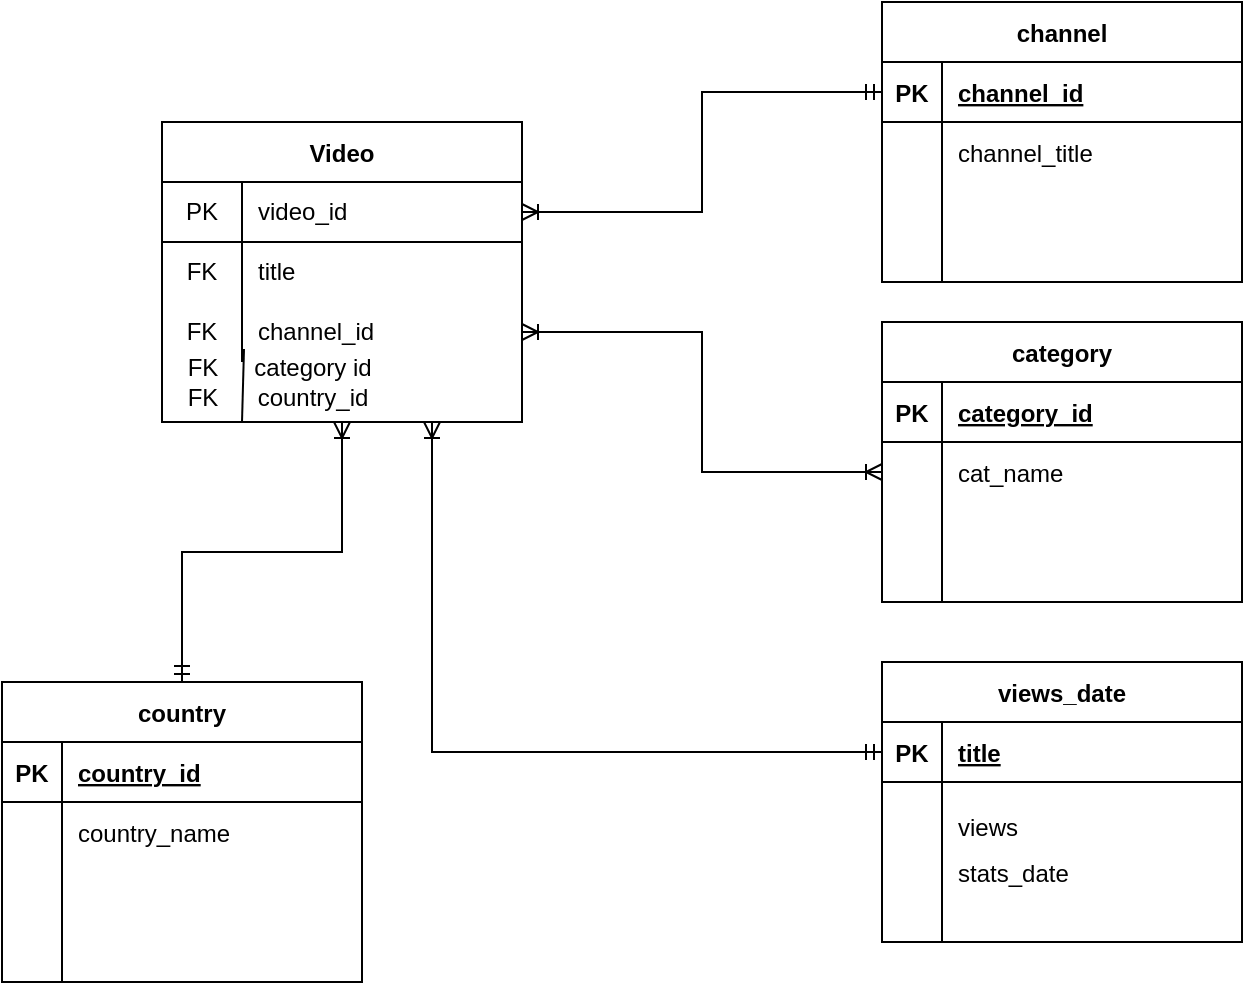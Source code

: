 <mxfile version="16.1.0" type="device"><diagram id="R2lEEEUBdFMjLlhIrx00" name="Page-1"><mxGraphModel dx="1038" dy="547" grid="1" gridSize="10" guides="1" tooltips="1" connect="1" arrows="1" fold="1" page="1" pageScale="1" pageWidth="850" pageHeight="1100" math="0" shadow="0" extFonts="Permanent Marker^https://fonts.googleapis.com/css?family=Permanent+Marker"><root><mxCell id="0"/><mxCell id="1" parent="0"/><mxCell id="6T2A3ENvG6SFPS59XF7U-42" style="edgeStyle=orthogonalEdgeStyle;rounded=0;orthogonalLoop=1;jettySize=auto;html=1;exitX=0.5;exitY=1;exitDx=0;exitDy=0;entryX=0.5;entryY=0;entryDx=0;entryDy=0;startArrow=ERoneToMany;startFill=0;endArrow=ERmandOne;endFill=0;" parent="1" source="6T2A3ENvG6SFPS59XF7U-1" target="6T2A3ENvG6SFPS59XF7U-29" edge="1"><mxGeometry relative="1" as="geometry"/></mxCell><mxCell id="lc3aa6uoqIrj6Sx0VL17-15" style="edgeStyle=orthogonalEdgeStyle;rounded=0;orthogonalLoop=1;jettySize=auto;html=1;exitX=0.75;exitY=1;exitDx=0;exitDy=0;entryX=0;entryY=0.5;entryDx=0;entryDy=0;startArrow=ERoneToMany;startFill=0;endArrow=ERmandOne;endFill=0;" parent="1" source="6T2A3ENvG6SFPS59XF7U-1" target="lc3aa6uoqIrj6Sx0VL17-3" edge="1"><mxGeometry relative="1" as="geometry"/></mxCell><mxCell id="6T2A3ENvG6SFPS59XF7U-1" value="Video" style="shape=table;startSize=30;container=1;collapsible=0;childLayout=tableLayout;fixedRows=1;rowLines=0;fontStyle=1;align=center;pointerEvents=1;" parent="1" vertex="1"><mxGeometry x="90" y="90" width="180" height="150" as="geometry"/></mxCell><mxCell id="6T2A3ENvG6SFPS59XF7U-2" value="" style="shape=partialRectangle;html=1;whiteSpace=wrap;collapsible=0;dropTarget=0;pointerEvents=1;fillColor=none;top=0;left=0;bottom=1;right=0;points=[[0,0.5],[1,0.5]];portConstraint=eastwest;" parent="6T2A3ENvG6SFPS59XF7U-1" vertex="1"><mxGeometry y="30" width="180" height="30" as="geometry"/></mxCell><mxCell id="6T2A3ENvG6SFPS59XF7U-3" value="PK" style="shape=partialRectangle;html=1;whiteSpace=wrap;connectable=0;fillColor=none;top=0;left=0;bottom=0;right=0;overflow=hidden;pointerEvents=1;" parent="6T2A3ENvG6SFPS59XF7U-2" vertex="1"><mxGeometry width="40" height="30" as="geometry"><mxRectangle width="40" height="30" as="alternateBounds"/></mxGeometry></mxCell><mxCell id="6T2A3ENvG6SFPS59XF7U-4" value="video_id" style="shape=partialRectangle;html=1;whiteSpace=wrap;connectable=0;fillColor=none;top=0;left=0;bottom=0;right=0;align=left;spacingLeft=6;overflow=hidden;pointerEvents=1;" parent="6T2A3ENvG6SFPS59XF7U-2" vertex="1"><mxGeometry x="40" width="140" height="30" as="geometry"><mxRectangle width="140" height="30" as="alternateBounds"/></mxGeometry></mxCell><mxCell id="6T2A3ENvG6SFPS59XF7U-5" value="" style="shape=partialRectangle;html=1;whiteSpace=wrap;collapsible=0;dropTarget=0;pointerEvents=1;fillColor=none;top=0;left=0;bottom=0;right=0;points=[[0,0.5],[1,0.5]];portConstraint=eastwest;" parent="6T2A3ENvG6SFPS59XF7U-1" vertex="1"><mxGeometry y="60" width="180" height="30" as="geometry"/></mxCell><mxCell id="6T2A3ENvG6SFPS59XF7U-6" value="" style="shape=partialRectangle;html=1;whiteSpace=wrap;connectable=0;fillColor=none;top=0;left=0;bottom=0;right=0;overflow=hidden;pointerEvents=1;" parent="6T2A3ENvG6SFPS59XF7U-5" vertex="1"><mxGeometry width="40" height="30" as="geometry"><mxRectangle width="40" height="30" as="alternateBounds"/></mxGeometry></mxCell><mxCell id="6T2A3ENvG6SFPS59XF7U-7" value="title" style="shape=partialRectangle;html=1;whiteSpace=wrap;connectable=0;fillColor=none;top=0;left=0;bottom=0;right=0;align=left;spacingLeft=6;overflow=hidden;pointerEvents=1;" parent="6T2A3ENvG6SFPS59XF7U-5" vertex="1"><mxGeometry x="40" width="140" height="30" as="geometry"><mxRectangle width="140" height="30" as="alternateBounds"/></mxGeometry></mxCell><mxCell id="6T2A3ENvG6SFPS59XF7U-8" value="" style="shape=partialRectangle;html=1;whiteSpace=wrap;collapsible=0;dropTarget=0;pointerEvents=1;fillColor=none;top=0;left=0;bottom=0;right=0;points=[[0,0.5],[1,0.5]];portConstraint=eastwest;" parent="6T2A3ENvG6SFPS59XF7U-1" vertex="1"><mxGeometry y="90" width="180" height="30" as="geometry"/></mxCell><mxCell id="6T2A3ENvG6SFPS59XF7U-9" value="FK" style="shape=partialRectangle;html=1;whiteSpace=wrap;connectable=0;fillColor=none;top=0;left=0;bottom=0;right=0;overflow=hidden;pointerEvents=1;" parent="6T2A3ENvG6SFPS59XF7U-8" vertex="1"><mxGeometry width="40" height="30" as="geometry"><mxRectangle width="40" height="30" as="alternateBounds"/></mxGeometry></mxCell><mxCell id="6T2A3ENvG6SFPS59XF7U-10" value="channel_id" style="shape=partialRectangle;html=1;whiteSpace=wrap;connectable=0;fillColor=none;top=0;left=0;bottom=0;right=0;align=left;spacingLeft=6;overflow=hidden;pointerEvents=1;" parent="6T2A3ENvG6SFPS59XF7U-8" vertex="1"><mxGeometry x="40" width="140" height="30" as="geometry"><mxRectangle width="140" height="30" as="alternateBounds"/></mxGeometry></mxCell><mxCell id="6T2A3ENvG6SFPS59XF7U-11" value="FK&lt;br&gt;FK" style="text;html=1;align=center;verticalAlign=middle;resizable=0;points=[];autosize=1;strokeColor=none;fillColor=none;" parent="1" vertex="1"><mxGeometry x="95" y="205" width="30" height="30" as="geometry"/></mxCell><mxCell id="6T2A3ENvG6SFPS59XF7U-12" value="category id&lt;br&gt;country_id" style="text;html=1;align=center;verticalAlign=middle;resizable=0;points=[];autosize=1;strokeColor=none;fillColor=none;" parent="1" vertex="1"><mxGeometry x="130" y="205" width="70" height="30" as="geometry"/></mxCell><mxCell id="6T2A3ENvG6SFPS59XF7U-14" value="" style="endArrow=none;html=1;rounded=0;entryX=1.2;entryY=-0.05;entryDx=0;entryDy=0;entryPerimeter=0;" parent="1" target="6T2A3ENvG6SFPS59XF7U-11" edge="1"><mxGeometry width="50" height="50" relative="1" as="geometry"><mxPoint x="130" y="240" as="sourcePoint"/><mxPoint x="450" y="210" as="targetPoint"/></mxGeometry></mxCell><mxCell id="6T2A3ENvG6SFPS59XF7U-16" value="channel" style="shape=table;startSize=30;container=1;collapsible=1;childLayout=tableLayout;fixedRows=1;rowLines=0;fontStyle=1;align=center;resizeLast=1;" parent="1" vertex="1"><mxGeometry x="450" y="30" width="180" height="140" as="geometry"/></mxCell><mxCell id="6T2A3ENvG6SFPS59XF7U-17" value="" style="shape=partialRectangle;collapsible=0;dropTarget=0;pointerEvents=0;fillColor=none;top=0;left=0;bottom=1;right=0;points=[[0,0.5],[1,0.5]];portConstraint=eastwest;" parent="6T2A3ENvG6SFPS59XF7U-16" vertex="1"><mxGeometry y="30" width="180" height="30" as="geometry"/></mxCell><mxCell id="6T2A3ENvG6SFPS59XF7U-18" value="PK" style="shape=partialRectangle;connectable=0;fillColor=none;top=0;left=0;bottom=0;right=0;fontStyle=1;overflow=hidden;" parent="6T2A3ENvG6SFPS59XF7U-17" vertex="1"><mxGeometry width="30" height="30" as="geometry"><mxRectangle width="30" height="30" as="alternateBounds"/></mxGeometry></mxCell><mxCell id="6T2A3ENvG6SFPS59XF7U-19" value="channel_id" style="shape=partialRectangle;connectable=0;fillColor=none;top=0;left=0;bottom=0;right=0;align=left;spacingLeft=6;fontStyle=5;overflow=hidden;" parent="6T2A3ENvG6SFPS59XF7U-17" vertex="1"><mxGeometry x="30" width="150" height="30" as="geometry"><mxRectangle width="150" height="30" as="alternateBounds"/></mxGeometry></mxCell><mxCell id="6T2A3ENvG6SFPS59XF7U-20" value="" style="shape=partialRectangle;collapsible=0;dropTarget=0;pointerEvents=0;fillColor=none;top=0;left=0;bottom=0;right=0;points=[[0,0.5],[1,0.5]];portConstraint=eastwest;" parent="6T2A3ENvG6SFPS59XF7U-16" vertex="1"><mxGeometry y="60" width="180" height="30" as="geometry"/></mxCell><mxCell id="6T2A3ENvG6SFPS59XF7U-21" value="" style="shape=partialRectangle;connectable=0;fillColor=none;top=0;left=0;bottom=0;right=0;editable=1;overflow=hidden;" parent="6T2A3ENvG6SFPS59XF7U-20" vertex="1"><mxGeometry width="30" height="30" as="geometry"><mxRectangle width="30" height="30" as="alternateBounds"/></mxGeometry></mxCell><mxCell id="6T2A3ENvG6SFPS59XF7U-22" value="channel_title" style="shape=partialRectangle;connectable=0;fillColor=none;top=0;left=0;bottom=0;right=0;align=left;spacingLeft=6;overflow=hidden;" parent="6T2A3ENvG6SFPS59XF7U-20" vertex="1"><mxGeometry x="30" width="150" height="30" as="geometry"><mxRectangle width="150" height="30" as="alternateBounds"/></mxGeometry></mxCell><mxCell id="6T2A3ENvG6SFPS59XF7U-23" value="" style="shape=partialRectangle;collapsible=0;dropTarget=0;pointerEvents=0;fillColor=none;top=0;left=0;bottom=0;right=0;points=[[0,0.5],[1,0.5]];portConstraint=eastwest;" parent="6T2A3ENvG6SFPS59XF7U-16" vertex="1"><mxGeometry y="90" width="180" height="30" as="geometry"/></mxCell><mxCell id="6T2A3ENvG6SFPS59XF7U-24" value="" style="shape=partialRectangle;connectable=0;fillColor=none;top=0;left=0;bottom=0;right=0;editable=1;overflow=hidden;" parent="6T2A3ENvG6SFPS59XF7U-23" vertex="1"><mxGeometry width="30" height="30" as="geometry"><mxRectangle width="30" height="30" as="alternateBounds"/></mxGeometry></mxCell><mxCell id="6T2A3ENvG6SFPS59XF7U-25" value="" style="shape=partialRectangle;connectable=0;fillColor=none;top=0;left=0;bottom=0;right=0;align=left;spacingLeft=6;overflow=hidden;" parent="6T2A3ENvG6SFPS59XF7U-23" vertex="1"><mxGeometry x="30" width="150" height="30" as="geometry"><mxRectangle width="150" height="30" as="alternateBounds"/></mxGeometry></mxCell><mxCell id="6T2A3ENvG6SFPS59XF7U-26" value="" style="shape=partialRectangle;collapsible=0;dropTarget=0;pointerEvents=0;fillColor=none;top=0;left=0;bottom=0;right=0;points=[[0,0.5],[1,0.5]];portConstraint=eastwest;" parent="6T2A3ENvG6SFPS59XF7U-16" vertex="1"><mxGeometry y="120" width="180" height="20" as="geometry"/></mxCell><mxCell id="6T2A3ENvG6SFPS59XF7U-27" value="" style="shape=partialRectangle;connectable=0;fillColor=none;top=0;left=0;bottom=0;right=0;editable=1;overflow=hidden;" parent="6T2A3ENvG6SFPS59XF7U-26" vertex="1"><mxGeometry width="30" height="20" as="geometry"><mxRectangle width="30" height="20" as="alternateBounds"/></mxGeometry></mxCell><mxCell id="6T2A3ENvG6SFPS59XF7U-28" value="" style="shape=partialRectangle;connectable=0;fillColor=none;top=0;left=0;bottom=0;right=0;align=left;spacingLeft=6;overflow=hidden;" parent="6T2A3ENvG6SFPS59XF7U-26" vertex="1"><mxGeometry x="30" width="150" height="20" as="geometry"><mxRectangle width="150" height="20" as="alternateBounds"/></mxGeometry></mxCell><mxCell id="6T2A3ENvG6SFPS59XF7U-29" value="country" style="shape=table;startSize=30;container=1;collapsible=1;childLayout=tableLayout;fixedRows=1;rowLines=0;fontStyle=1;align=center;resizeLast=1;" parent="1" vertex="1"><mxGeometry x="10" y="370" width="180" height="150" as="geometry"/></mxCell><mxCell id="6T2A3ENvG6SFPS59XF7U-30" value="" style="shape=partialRectangle;collapsible=0;dropTarget=0;pointerEvents=0;fillColor=none;top=0;left=0;bottom=1;right=0;points=[[0,0.5],[1,0.5]];portConstraint=eastwest;" parent="6T2A3ENvG6SFPS59XF7U-29" vertex="1"><mxGeometry y="30" width="180" height="30" as="geometry"/></mxCell><mxCell id="6T2A3ENvG6SFPS59XF7U-31" value="PK" style="shape=partialRectangle;connectable=0;fillColor=none;top=0;left=0;bottom=0;right=0;fontStyle=1;overflow=hidden;" parent="6T2A3ENvG6SFPS59XF7U-30" vertex="1"><mxGeometry width="30" height="30" as="geometry"><mxRectangle width="30" height="30" as="alternateBounds"/></mxGeometry></mxCell><mxCell id="6T2A3ENvG6SFPS59XF7U-32" value="country_id" style="shape=partialRectangle;connectable=0;fillColor=none;top=0;left=0;bottom=0;right=0;align=left;spacingLeft=6;fontStyle=5;overflow=hidden;" parent="6T2A3ENvG6SFPS59XF7U-30" vertex="1"><mxGeometry x="30" width="150" height="30" as="geometry"><mxRectangle width="150" height="30" as="alternateBounds"/></mxGeometry></mxCell><mxCell id="6T2A3ENvG6SFPS59XF7U-33" value="" style="shape=partialRectangle;collapsible=0;dropTarget=0;pointerEvents=0;fillColor=none;top=0;left=0;bottom=0;right=0;points=[[0,0.5],[1,0.5]];portConstraint=eastwest;" parent="6T2A3ENvG6SFPS59XF7U-29" vertex="1"><mxGeometry y="60" width="180" height="30" as="geometry"/></mxCell><mxCell id="6T2A3ENvG6SFPS59XF7U-34" value="" style="shape=partialRectangle;connectable=0;fillColor=none;top=0;left=0;bottom=0;right=0;editable=1;overflow=hidden;" parent="6T2A3ENvG6SFPS59XF7U-33" vertex="1"><mxGeometry width="30" height="30" as="geometry"><mxRectangle width="30" height="30" as="alternateBounds"/></mxGeometry></mxCell><mxCell id="6T2A3ENvG6SFPS59XF7U-35" value="country_name" style="shape=partialRectangle;connectable=0;fillColor=none;top=0;left=0;bottom=0;right=0;align=left;spacingLeft=6;overflow=hidden;" parent="6T2A3ENvG6SFPS59XF7U-33" vertex="1"><mxGeometry x="30" width="150" height="30" as="geometry"><mxRectangle width="150" height="30" as="alternateBounds"/></mxGeometry></mxCell><mxCell id="6T2A3ENvG6SFPS59XF7U-36" value="" style="shape=partialRectangle;collapsible=0;dropTarget=0;pointerEvents=0;fillColor=none;top=0;left=0;bottom=0;right=0;points=[[0,0.5],[1,0.5]];portConstraint=eastwest;" parent="6T2A3ENvG6SFPS59XF7U-29" vertex="1"><mxGeometry y="90" width="180" height="30" as="geometry"/></mxCell><mxCell id="6T2A3ENvG6SFPS59XF7U-37" value="" style="shape=partialRectangle;connectable=0;fillColor=none;top=0;left=0;bottom=0;right=0;editable=1;overflow=hidden;" parent="6T2A3ENvG6SFPS59XF7U-36" vertex="1"><mxGeometry width="30" height="30" as="geometry"><mxRectangle width="30" height="30" as="alternateBounds"/></mxGeometry></mxCell><mxCell id="6T2A3ENvG6SFPS59XF7U-38" value="" style="shape=partialRectangle;connectable=0;fillColor=none;top=0;left=0;bottom=0;right=0;align=left;spacingLeft=6;overflow=hidden;" parent="6T2A3ENvG6SFPS59XF7U-36" vertex="1"><mxGeometry x="30" width="150" height="30" as="geometry"><mxRectangle width="150" height="30" as="alternateBounds"/></mxGeometry></mxCell><mxCell id="6T2A3ENvG6SFPS59XF7U-39" value="" style="shape=partialRectangle;collapsible=0;dropTarget=0;pointerEvents=0;fillColor=none;top=0;left=0;bottom=0;right=0;points=[[0,0.5],[1,0.5]];portConstraint=eastwest;" parent="6T2A3ENvG6SFPS59XF7U-29" vertex="1"><mxGeometry y="120" width="180" height="30" as="geometry"/></mxCell><mxCell id="6T2A3ENvG6SFPS59XF7U-40" value="" style="shape=partialRectangle;connectable=0;fillColor=none;top=0;left=0;bottom=0;right=0;editable=1;overflow=hidden;" parent="6T2A3ENvG6SFPS59XF7U-39" vertex="1"><mxGeometry width="30" height="30" as="geometry"><mxRectangle width="30" height="30" as="alternateBounds"/></mxGeometry></mxCell><mxCell id="6T2A3ENvG6SFPS59XF7U-41" value="" style="shape=partialRectangle;connectable=0;fillColor=none;top=0;left=0;bottom=0;right=0;align=left;spacingLeft=6;overflow=hidden;" parent="6T2A3ENvG6SFPS59XF7U-39" vertex="1"><mxGeometry x="30" width="150" height="30" as="geometry"><mxRectangle width="150" height="30" as="alternateBounds"/></mxGeometry></mxCell><mxCell id="6T2A3ENvG6SFPS59XF7U-43" style="edgeStyle=orthogonalEdgeStyle;rounded=0;orthogonalLoop=1;jettySize=auto;html=1;exitX=1;exitY=0.5;exitDx=0;exitDy=0;entryX=0;entryY=0.5;entryDx=0;entryDy=0;startArrow=ERoneToMany;startFill=0;endArrow=ERmandOne;endFill=0;" parent="1" source="6T2A3ENvG6SFPS59XF7U-2" target="6T2A3ENvG6SFPS59XF7U-17" edge="1"><mxGeometry relative="1" as="geometry"/></mxCell><mxCell id="PgoMgf_t7JNICIhNln6j-2" value="category" style="shape=table;startSize=30;container=1;collapsible=1;childLayout=tableLayout;fixedRows=1;rowLines=0;fontStyle=1;align=center;resizeLast=1;" parent="1" vertex="1"><mxGeometry x="450" y="190" width="180" height="140" as="geometry"/></mxCell><mxCell id="PgoMgf_t7JNICIhNln6j-3" value="" style="shape=partialRectangle;collapsible=0;dropTarget=0;pointerEvents=0;fillColor=none;top=0;left=0;bottom=1;right=0;points=[[0,0.5],[1,0.5]];portConstraint=eastwest;" parent="PgoMgf_t7JNICIhNln6j-2" vertex="1"><mxGeometry y="30" width="180" height="30" as="geometry"/></mxCell><mxCell id="PgoMgf_t7JNICIhNln6j-4" value="PK" style="shape=partialRectangle;connectable=0;fillColor=none;top=0;left=0;bottom=0;right=0;fontStyle=1;overflow=hidden;" parent="PgoMgf_t7JNICIhNln6j-3" vertex="1"><mxGeometry width="30" height="30" as="geometry"><mxRectangle width="30" height="30" as="alternateBounds"/></mxGeometry></mxCell><mxCell id="PgoMgf_t7JNICIhNln6j-5" value="category_id" style="shape=partialRectangle;connectable=0;fillColor=none;top=0;left=0;bottom=0;right=0;align=left;spacingLeft=6;fontStyle=5;overflow=hidden;" parent="PgoMgf_t7JNICIhNln6j-3" vertex="1"><mxGeometry x="30" width="150" height="30" as="geometry"><mxRectangle width="150" height="30" as="alternateBounds"/></mxGeometry></mxCell><mxCell id="PgoMgf_t7JNICIhNln6j-6" value="" style="shape=partialRectangle;collapsible=0;dropTarget=0;pointerEvents=0;fillColor=none;top=0;left=0;bottom=0;right=0;points=[[0,0.5],[1,0.5]];portConstraint=eastwest;" parent="PgoMgf_t7JNICIhNln6j-2" vertex="1"><mxGeometry y="60" width="180" height="30" as="geometry"/></mxCell><mxCell id="PgoMgf_t7JNICIhNln6j-7" value="" style="shape=partialRectangle;connectable=0;fillColor=none;top=0;left=0;bottom=0;right=0;editable=1;overflow=hidden;" parent="PgoMgf_t7JNICIhNln6j-6" vertex="1"><mxGeometry width="30" height="30" as="geometry"><mxRectangle width="30" height="30" as="alternateBounds"/></mxGeometry></mxCell><mxCell id="PgoMgf_t7JNICIhNln6j-8" value="cat_name" style="shape=partialRectangle;connectable=0;fillColor=none;top=0;left=0;bottom=0;right=0;align=left;spacingLeft=6;overflow=hidden;" parent="PgoMgf_t7JNICIhNln6j-6" vertex="1"><mxGeometry x="30" width="150" height="30" as="geometry"><mxRectangle width="150" height="30" as="alternateBounds"/></mxGeometry></mxCell><mxCell id="PgoMgf_t7JNICIhNln6j-9" value="" style="shape=partialRectangle;collapsible=0;dropTarget=0;pointerEvents=0;fillColor=none;top=0;left=0;bottom=0;right=0;points=[[0,0.5],[1,0.5]];portConstraint=eastwest;" parent="PgoMgf_t7JNICIhNln6j-2" vertex="1"><mxGeometry y="90" width="180" height="30" as="geometry"/></mxCell><mxCell id="PgoMgf_t7JNICIhNln6j-10" value="" style="shape=partialRectangle;connectable=0;fillColor=none;top=0;left=0;bottom=0;right=0;editable=1;overflow=hidden;" parent="PgoMgf_t7JNICIhNln6j-9" vertex="1"><mxGeometry width="30" height="30" as="geometry"><mxRectangle width="30" height="30" as="alternateBounds"/></mxGeometry></mxCell><mxCell id="PgoMgf_t7JNICIhNln6j-11" value="" style="shape=partialRectangle;connectable=0;fillColor=none;top=0;left=0;bottom=0;right=0;align=left;spacingLeft=6;overflow=hidden;" parent="PgoMgf_t7JNICIhNln6j-9" vertex="1"><mxGeometry x="30" width="150" height="30" as="geometry"><mxRectangle width="150" height="30" as="alternateBounds"/></mxGeometry></mxCell><mxCell id="PgoMgf_t7JNICIhNln6j-12" value="" style="shape=partialRectangle;collapsible=0;dropTarget=0;pointerEvents=0;fillColor=none;top=0;left=0;bottom=0;right=0;points=[[0,0.5],[1,0.5]];portConstraint=eastwest;" parent="PgoMgf_t7JNICIhNln6j-2" vertex="1"><mxGeometry y="120" width="180" height="20" as="geometry"/></mxCell><mxCell id="PgoMgf_t7JNICIhNln6j-13" value="" style="shape=partialRectangle;connectable=0;fillColor=none;top=0;left=0;bottom=0;right=0;editable=1;overflow=hidden;" parent="PgoMgf_t7JNICIhNln6j-12" vertex="1"><mxGeometry width="30" height="20" as="geometry"><mxRectangle width="30" height="20" as="alternateBounds"/></mxGeometry></mxCell><mxCell id="PgoMgf_t7JNICIhNln6j-14" value="" style="shape=partialRectangle;connectable=0;fillColor=none;top=0;left=0;bottom=0;right=0;align=left;spacingLeft=6;overflow=hidden;" parent="PgoMgf_t7JNICIhNln6j-12" vertex="1"><mxGeometry x="30" width="150" height="20" as="geometry"><mxRectangle width="150" height="20" as="alternateBounds"/></mxGeometry></mxCell><mxCell id="PgoMgf_t7JNICIhNln6j-15" style="edgeStyle=orthogonalEdgeStyle;rounded=0;orthogonalLoop=1;jettySize=auto;html=1;exitX=1;exitY=0.5;exitDx=0;exitDy=0;entryX=0;entryY=0.5;entryDx=0;entryDy=0;startArrow=ERoneToMany;startFill=0;endArrow=ERoneToMany;endFill=0;" parent="1" source="6T2A3ENvG6SFPS59XF7U-8" target="PgoMgf_t7JNICIhNln6j-6" edge="1"><mxGeometry relative="1" as="geometry"/></mxCell><mxCell id="lc3aa6uoqIrj6Sx0VL17-1" value="FK" style="shape=partialRectangle;html=1;whiteSpace=wrap;connectable=0;fillColor=none;top=0;left=0;bottom=0;right=0;overflow=hidden;pointerEvents=1;" parent="1" vertex="1"><mxGeometry x="90" y="150" width="40" height="30" as="geometry"><mxRectangle width="40" height="30" as="alternateBounds"/></mxGeometry></mxCell><mxCell id="lc3aa6uoqIrj6Sx0VL17-2" value="views_date" style="shape=table;startSize=30;container=1;collapsible=1;childLayout=tableLayout;fixedRows=1;rowLines=0;fontStyle=1;align=center;resizeLast=1;" parent="1" vertex="1"><mxGeometry x="450" y="360" width="180" height="140" as="geometry"/></mxCell><mxCell id="lc3aa6uoqIrj6Sx0VL17-3" value="" style="shape=partialRectangle;collapsible=0;dropTarget=0;pointerEvents=0;fillColor=none;top=0;left=0;bottom=1;right=0;points=[[0,0.5],[1,0.5]];portConstraint=eastwest;" parent="lc3aa6uoqIrj6Sx0VL17-2" vertex="1"><mxGeometry y="30" width="180" height="30" as="geometry"/></mxCell><mxCell id="lc3aa6uoqIrj6Sx0VL17-4" value="PK" style="shape=partialRectangle;connectable=0;fillColor=none;top=0;left=0;bottom=0;right=0;fontStyle=1;overflow=hidden;" parent="lc3aa6uoqIrj6Sx0VL17-3" vertex="1"><mxGeometry width="30" height="30" as="geometry"><mxRectangle width="30" height="30" as="alternateBounds"/></mxGeometry></mxCell><mxCell id="lc3aa6uoqIrj6Sx0VL17-5" value="title" style="shape=partialRectangle;connectable=0;fillColor=none;top=0;left=0;bottom=0;right=0;align=left;spacingLeft=6;fontStyle=5;overflow=hidden;" parent="lc3aa6uoqIrj6Sx0VL17-3" vertex="1"><mxGeometry x="30" width="150" height="30" as="geometry"><mxRectangle width="150" height="30" as="alternateBounds"/></mxGeometry></mxCell><mxCell id="lc3aa6uoqIrj6Sx0VL17-6" value="" style="shape=partialRectangle;collapsible=0;dropTarget=0;pointerEvents=0;fillColor=none;top=0;left=0;bottom=0;right=0;points=[[0,0.5],[1,0.5]];portConstraint=eastwest;" parent="lc3aa6uoqIrj6Sx0VL17-2" vertex="1"><mxGeometry y="60" width="180" height="30" as="geometry"/></mxCell><mxCell id="lc3aa6uoqIrj6Sx0VL17-7" value="" style="shape=partialRectangle;connectable=0;fillColor=none;top=0;left=0;bottom=0;right=0;editable=1;overflow=hidden;" parent="lc3aa6uoqIrj6Sx0VL17-6" vertex="1"><mxGeometry width="30" height="30" as="geometry"><mxRectangle width="30" height="30" as="alternateBounds"/></mxGeometry></mxCell><mxCell id="lc3aa6uoqIrj6Sx0VL17-8" value="&#10;views" style="shape=partialRectangle;connectable=0;fillColor=none;top=0;left=0;bottom=0;right=0;align=left;spacingLeft=6;overflow=hidden;" parent="lc3aa6uoqIrj6Sx0VL17-6" vertex="1"><mxGeometry x="30" width="150" height="30" as="geometry"><mxRectangle width="150" height="30" as="alternateBounds"/></mxGeometry></mxCell><mxCell id="lc3aa6uoqIrj6Sx0VL17-9" value="" style="shape=partialRectangle;collapsible=0;dropTarget=0;pointerEvents=0;fillColor=none;top=0;left=0;bottom=0;right=0;points=[[0,0.5],[1,0.5]];portConstraint=eastwest;" parent="lc3aa6uoqIrj6Sx0VL17-2" vertex="1"><mxGeometry y="90" width="180" height="30" as="geometry"/></mxCell><mxCell id="lc3aa6uoqIrj6Sx0VL17-10" value="" style="shape=partialRectangle;connectable=0;fillColor=none;top=0;left=0;bottom=0;right=0;editable=1;overflow=hidden;" parent="lc3aa6uoqIrj6Sx0VL17-9" vertex="1"><mxGeometry width="30" height="30" as="geometry"><mxRectangle width="30" height="30" as="alternateBounds"/></mxGeometry></mxCell><mxCell id="lc3aa6uoqIrj6Sx0VL17-11" value="stats_date" style="shape=partialRectangle;connectable=0;fillColor=none;top=0;left=0;bottom=0;right=0;align=left;spacingLeft=6;overflow=hidden;" parent="lc3aa6uoqIrj6Sx0VL17-9" vertex="1"><mxGeometry x="30" width="150" height="30" as="geometry"><mxRectangle width="150" height="30" as="alternateBounds"/></mxGeometry></mxCell><mxCell id="lc3aa6uoqIrj6Sx0VL17-12" value="" style="shape=partialRectangle;collapsible=0;dropTarget=0;pointerEvents=0;fillColor=none;top=0;left=0;bottom=0;right=0;points=[[0,0.5],[1,0.5]];portConstraint=eastwest;" parent="lc3aa6uoqIrj6Sx0VL17-2" vertex="1"><mxGeometry y="120" width="180" height="20" as="geometry"/></mxCell><mxCell id="lc3aa6uoqIrj6Sx0VL17-13" value="" style="shape=partialRectangle;connectable=0;fillColor=none;top=0;left=0;bottom=0;right=0;editable=1;overflow=hidden;" parent="lc3aa6uoqIrj6Sx0VL17-12" vertex="1"><mxGeometry width="30" height="20" as="geometry"><mxRectangle width="30" height="20" as="alternateBounds"/></mxGeometry></mxCell><mxCell id="lc3aa6uoqIrj6Sx0VL17-14" value="" style="shape=partialRectangle;connectable=0;fillColor=none;top=0;left=0;bottom=0;right=0;align=left;spacingLeft=6;overflow=hidden;" parent="lc3aa6uoqIrj6Sx0VL17-12" vertex="1"><mxGeometry x="30" width="150" height="20" as="geometry"><mxRectangle width="150" height="20" as="alternateBounds"/></mxGeometry></mxCell></root></mxGraphModel></diagram></mxfile>